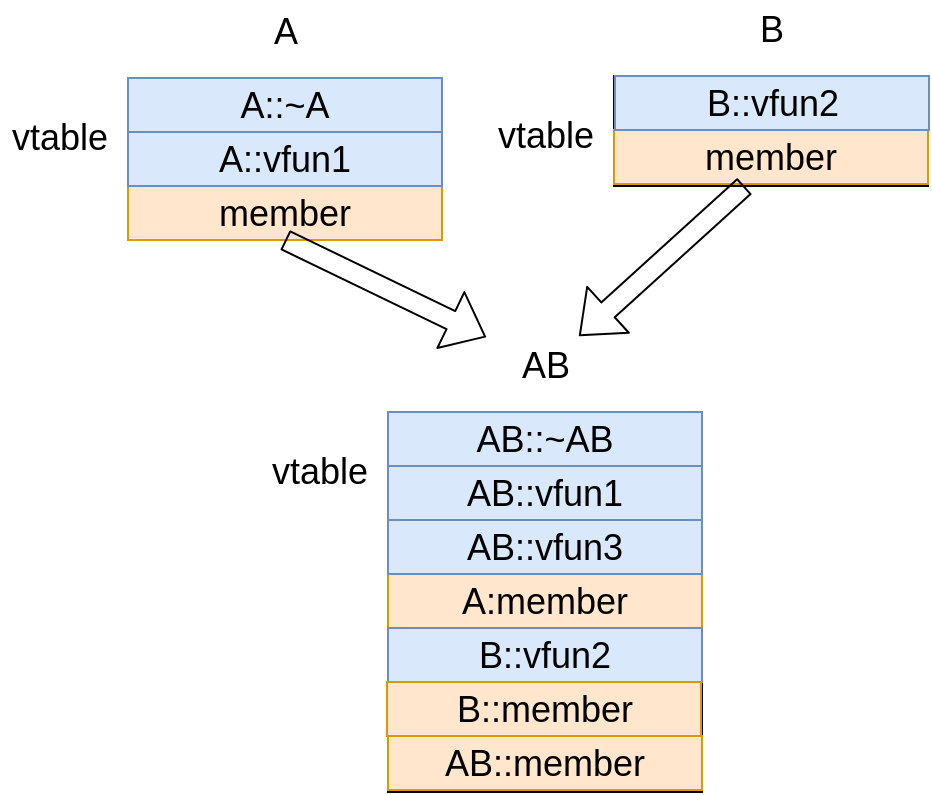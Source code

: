<mxfile>
    <diagram id="HTW08T67nUNDkju5gzdw" name="第 1 页">
        <mxGraphModel dx="654" dy="743" grid="0" gridSize="10" guides="1" tooltips="1" connect="1" arrows="1" fold="1" page="1" pageScale="1" pageWidth="827" pageHeight="1169" background="#ffffff" math="0" shadow="0">
            <root>
                <mxCell id="0"/>
                <mxCell id="1" parent="0"/>
                <mxCell id="3" value="" style="rounded=0;whiteSpace=wrap;html=1;" vertex="1" parent="1">
                    <mxGeometry x="133" y="174" width="157" height="78" as="geometry"/>
                </mxCell>
                <mxCell id="4" value="A::~A" style="rounded=0;whiteSpace=wrap;html=1;fontSize=18;fillColor=#dae8fc;strokeColor=#6c8ebf;" vertex="1" parent="1">
                    <mxGeometry x="133" y="174" width="157" height="27" as="geometry"/>
                </mxCell>
                <mxCell id="5" value="A" style="text;html=1;strokeColor=none;fillColor=none;align=center;verticalAlign=middle;whiteSpace=wrap;rounded=0;fontSize=18;" vertex="1" parent="1">
                    <mxGeometry x="182" y="136" width="60" height="30" as="geometry"/>
                </mxCell>
                <mxCell id="6" value="member" style="rounded=0;whiteSpace=wrap;html=1;fontSize=18;fillColor=#ffe6cc;strokeColor=#d79b00;" vertex="1" parent="1">
                    <mxGeometry x="133" y="228" width="157" height="27" as="geometry"/>
                </mxCell>
                <mxCell id="7" value="A::vfun1" style="rounded=0;whiteSpace=wrap;html=1;fontSize=18;fillColor=#dae8fc;strokeColor=#6c8ebf;" vertex="1" parent="1">
                    <mxGeometry x="133" y="201" width="157" height="27" as="geometry"/>
                </mxCell>
                <mxCell id="8" value="vtable" style="text;html=1;strokeColor=none;fillColor=none;align=center;verticalAlign=middle;whiteSpace=wrap;rounded=0;fontSize=18;" vertex="1" parent="1">
                    <mxGeometry x="69" y="189" width="60" height="30" as="geometry"/>
                </mxCell>
                <mxCell id="9" value="" style="rounded=0;whiteSpace=wrap;html=1;" vertex="1" parent="1">
                    <mxGeometry x="376" y="173" width="157" height="55" as="geometry"/>
                </mxCell>
                <mxCell id="11" value="B" style="text;html=1;strokeColor=none;fillColor=none;align=center;verticalAlign=middle;whiteSpace=wrap;rounded=0;fontSize=18;" vertex="1" parent="1">
                    <mxGeometry x="425" y="135" width="60" height="30" as="geometry"/>
                </mxCell>
                <mxCell id="12" value="member" style="rounded=0;whiteSpace=wrap;html=1;fontSize=18;fillColor=#ffe6cc;strokeColor=#d79b00;" vertex="1" parent="1">
                    <mxGeometry x="376" y="200" width="157" height="27" as="geometry"/>
                </mxCell>
                <mxCell id="13" value="B::vfun2" style="rounded=0;whiteSpace=wrap;html=1;fontSize=18;fillColor=#dae8fc;strokeColor=#6c8ebf;" vertex="1" parent="1">
                    <mxGeometry x="376.5" y="173" width="157" height="27" as="geometry"/>
                </mxCell>
                <mxCell id="14" value="vtable" style="text;html=1;strokeColor=none;fillColor=none;align=center;verticalAlign=middle;whiteSpace=wrap;rounded=0;fontSize=18;" vertex="1" parent="1">
                    <mxGeometry x="312" y="188" width="60" height="30" as="geometry"/>
                </mxCell>
                <mxCell id="15" value="" style="rounded=0;whiteSpace=wrap;html=1;" vertex="1" parent="1">
                    <mxGeometry x="263" y="341" width="157" height="190" as="geometry"/>
                </mxCell>
                <mxCell id="16" value="AB::~AB" style="rounded=0;whiteSpace=wrap;html=1;fontSize=18;fillColor=#dae8fc;strokeColor=#6c8ebf;" vertex="1" parent="1">
                    <mxGeometry x="263" y="341" width="157" height="27" as="geometry"/>
                </mxCell>
                <mxCell id="17" value="AB" style="text;html=1;strokeColor=none;fillColor=none;align=center;verticalAlign=middle;whiteSpace=wrap;rounded=0;fontSize=18;" vertex="1" parent="1">
                    <mxGeometry x="312" y="303" width="60" height="30" as="geometry"/>
                </mxCell>
                <mxCell id="18" value="A:member" style="rounded=0;whiteSpace=wrap;html=1;fontSize=18;fillColor=#ffe6cc;strokeColor=#d79b00;" vertex="1" parent="1">
                    <mxGeometry x="263" y="422" width="157" height="27" as="geometry"/>
                </mxCell>
                <mxCell id="19" value="AB::vfun1" style="rounded=0;whiteSpace=wrap;html=1;fontSize=18;fillColor=#dae8fc;strokeColor=#6c8ebf;" vertex="1" parent="1">
                    <mxGeometry x="263" y="368" width="157" height="27" as="geometry"/>
                </mxCell>
                <mxCell id="20" value="vtable" style="text;html=1;strokeColor=none;fillColor=none;align=center;verticalAlign=middle;whiteSpace=wrap;rounded=0;fontSize=18;" vertex="1" parent="1">
                    <mxGeometry x="199" y="356" width="60" height="30" as="geometry"/>
                </mxCell>
                <mxCell id="21" value="B::vfun2" style="rounded=0;whiteSpace=wrap;html=1;fontSize=18;fillColor=#dae8fc;strokeColor=#6c8ebf;" vertex="1" parent="1">
                    <mxGeometry x="263" y="449" width="157" height="27" as="geometry"/>
                </mxCell>
                <mxCell id="22" value="B::member" style="rounded=0;whiteSpace=wrap;html=1;fontSize=18;fillColor=#ffe6cc;strokeColor=#d79b00;" vertex="1" parent="1">
                    <mxGeometry x="262.5" y="476" width="157" height="27" as="geometry"/>
                </mxCell>
                <mxCell id="23" value="AB::vfun3" style="rounded=0;whiteSpace=wrap;html=1;fontSize=18;fillColor=#dae8fc;strokeColor=#6c8ebf;" vertex="1" parent="1">
                    <mxGeometry x="263" y="395" width="157" height="27" as="geometry"/>
                </mxCell>
                <mxCell id="24" value="AB::member" style="rounded=0;whiteSpace=wrap;html=1;fontSize=18;fillColor=#ffe6cc;strokeColor=#d79b00;" vertex="1" parent="1">
                    <mxGeometry x="263" y="503" width="157" height="27" as="geometry"/>
                </mxCell>
                <mxCell id="25" value="" style="shape=flexArrow;endArrow=classic;html=1;fontSize=18;exitX=0.5;exitY=1;exitDx=0;exitDy=0;" edge="1" parent="1" source="6" target="17">
                    <mxGeometry width="50" height="50" relative="1" as="geometry">
                        <mxPoint x="309" y="404" as="sourcePoint"/>
                        <mxPoint x="359" y="354" as="targetPoint"/>
                    </mxGeometry>
                </mxCell>
                <mxCell id="27" value="" style="shape=flexArrow;endArrow=classic;html=1;fontSize=18;exitX=0.416;exitY=1;exitDx=0;exitDy=0;exitPerimeter=0;" edge="1" parent="1" source="9" target="17">
                    <mxGeometry width="50" height="50" relative="1" as="geometry">
                        <mxPoint x="448" y="232" as="sourcePoint"/>
                        <mxPoint x="548.5" y="280.517" as="targetPoint"/>
                    </mxGeometry>
                </mxCell>
            </root>
        </mxGraphModel>
    </diagram>
</mxfile>
